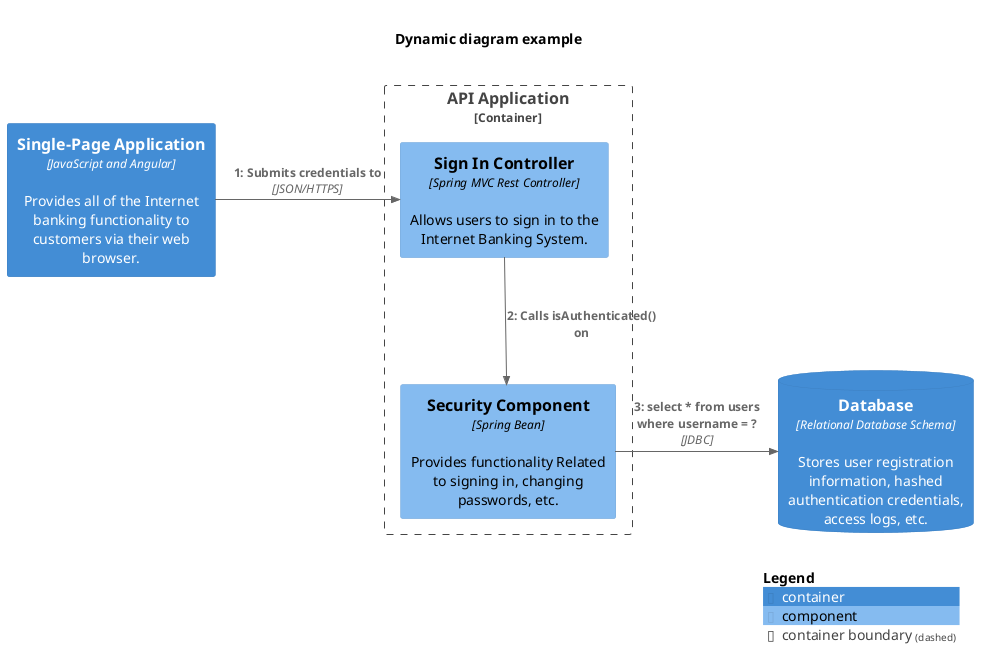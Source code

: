 @startuml example-c4-dynamic-diagram
' source: https://github.com/plantuml-stdlib/C4-PlantUML
' C4 Model
!include <c4/C4_Dynamic.puml>
'!include https://raw.githubusercontent.com/plantuml-stdlib/C4-PlantUML/master/C4_Dynamic.puml

' Diagram title
title \nDynamic diagram example\n

' Diagram syntax
ContainerDb(c4, "Database", "Relational Database Schema", "Stores user registration information, hashed authentication credentials, access logs, etc.")
Container(c1, "Single-Page Application", "JavaScript and Angular", "Provides all of the Internet banking functionality to customers via their web browser.")
Container_Boundary(b, "API Application") {
  Component(c3, "Security Component", "Spring Bean", "Provides functionality Related to signing in, changing passwords, etc.")
  Component(c2, "Sign In Controller", "Spring MVC Rest Controller", "Allows users to sign in to the Internet Banking System.")
}
Rel_R(c1, c2, "Submits credentials to", "JSON/HTTPS")
Rel(c2, c3, "Calls isAuthenticated() on")
Rel_R(c3, c4, "select * from users where username = ?", "JDBC")

' Use complete legend
'LAYOUT_WITH_LEGEND()
' calculated legend, only show used items
SHOW_LEGEND()
@enduml
